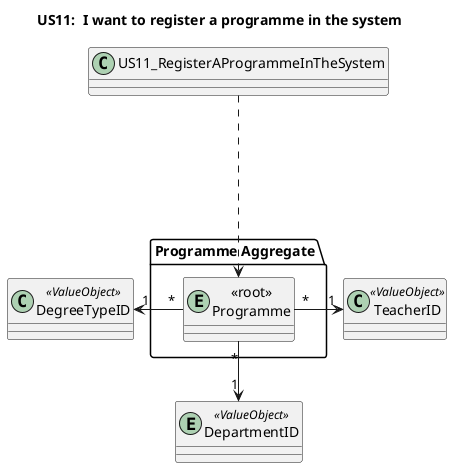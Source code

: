 @startuml
skinparam linetype ortho

title US11:  I want to register a programme in the system

class US11_RegisterAProgrammeInTheSystem {
   }

    class DegreeTypeID <<ValueObject>> {
    }

package "Programme Aggregate" {
    entity "<<root>>\nProgramme" {
    }
}

class TeacherID <<ValueObject>> {
}


entity DepartmentID <<ValueObject>> {
}


US11_RegisterAProgrammeInTheSystem ....> "<<root>>\nProgramme"


DegreeTypeID "1" <-right- "*" "<<root>>\nProgramme"
TeacherID "1" <-right- "*" "<<root>>\nProgramme"

DepartmentID "1" <-up- "*" "<<root>>\nProgramme"

@enduml